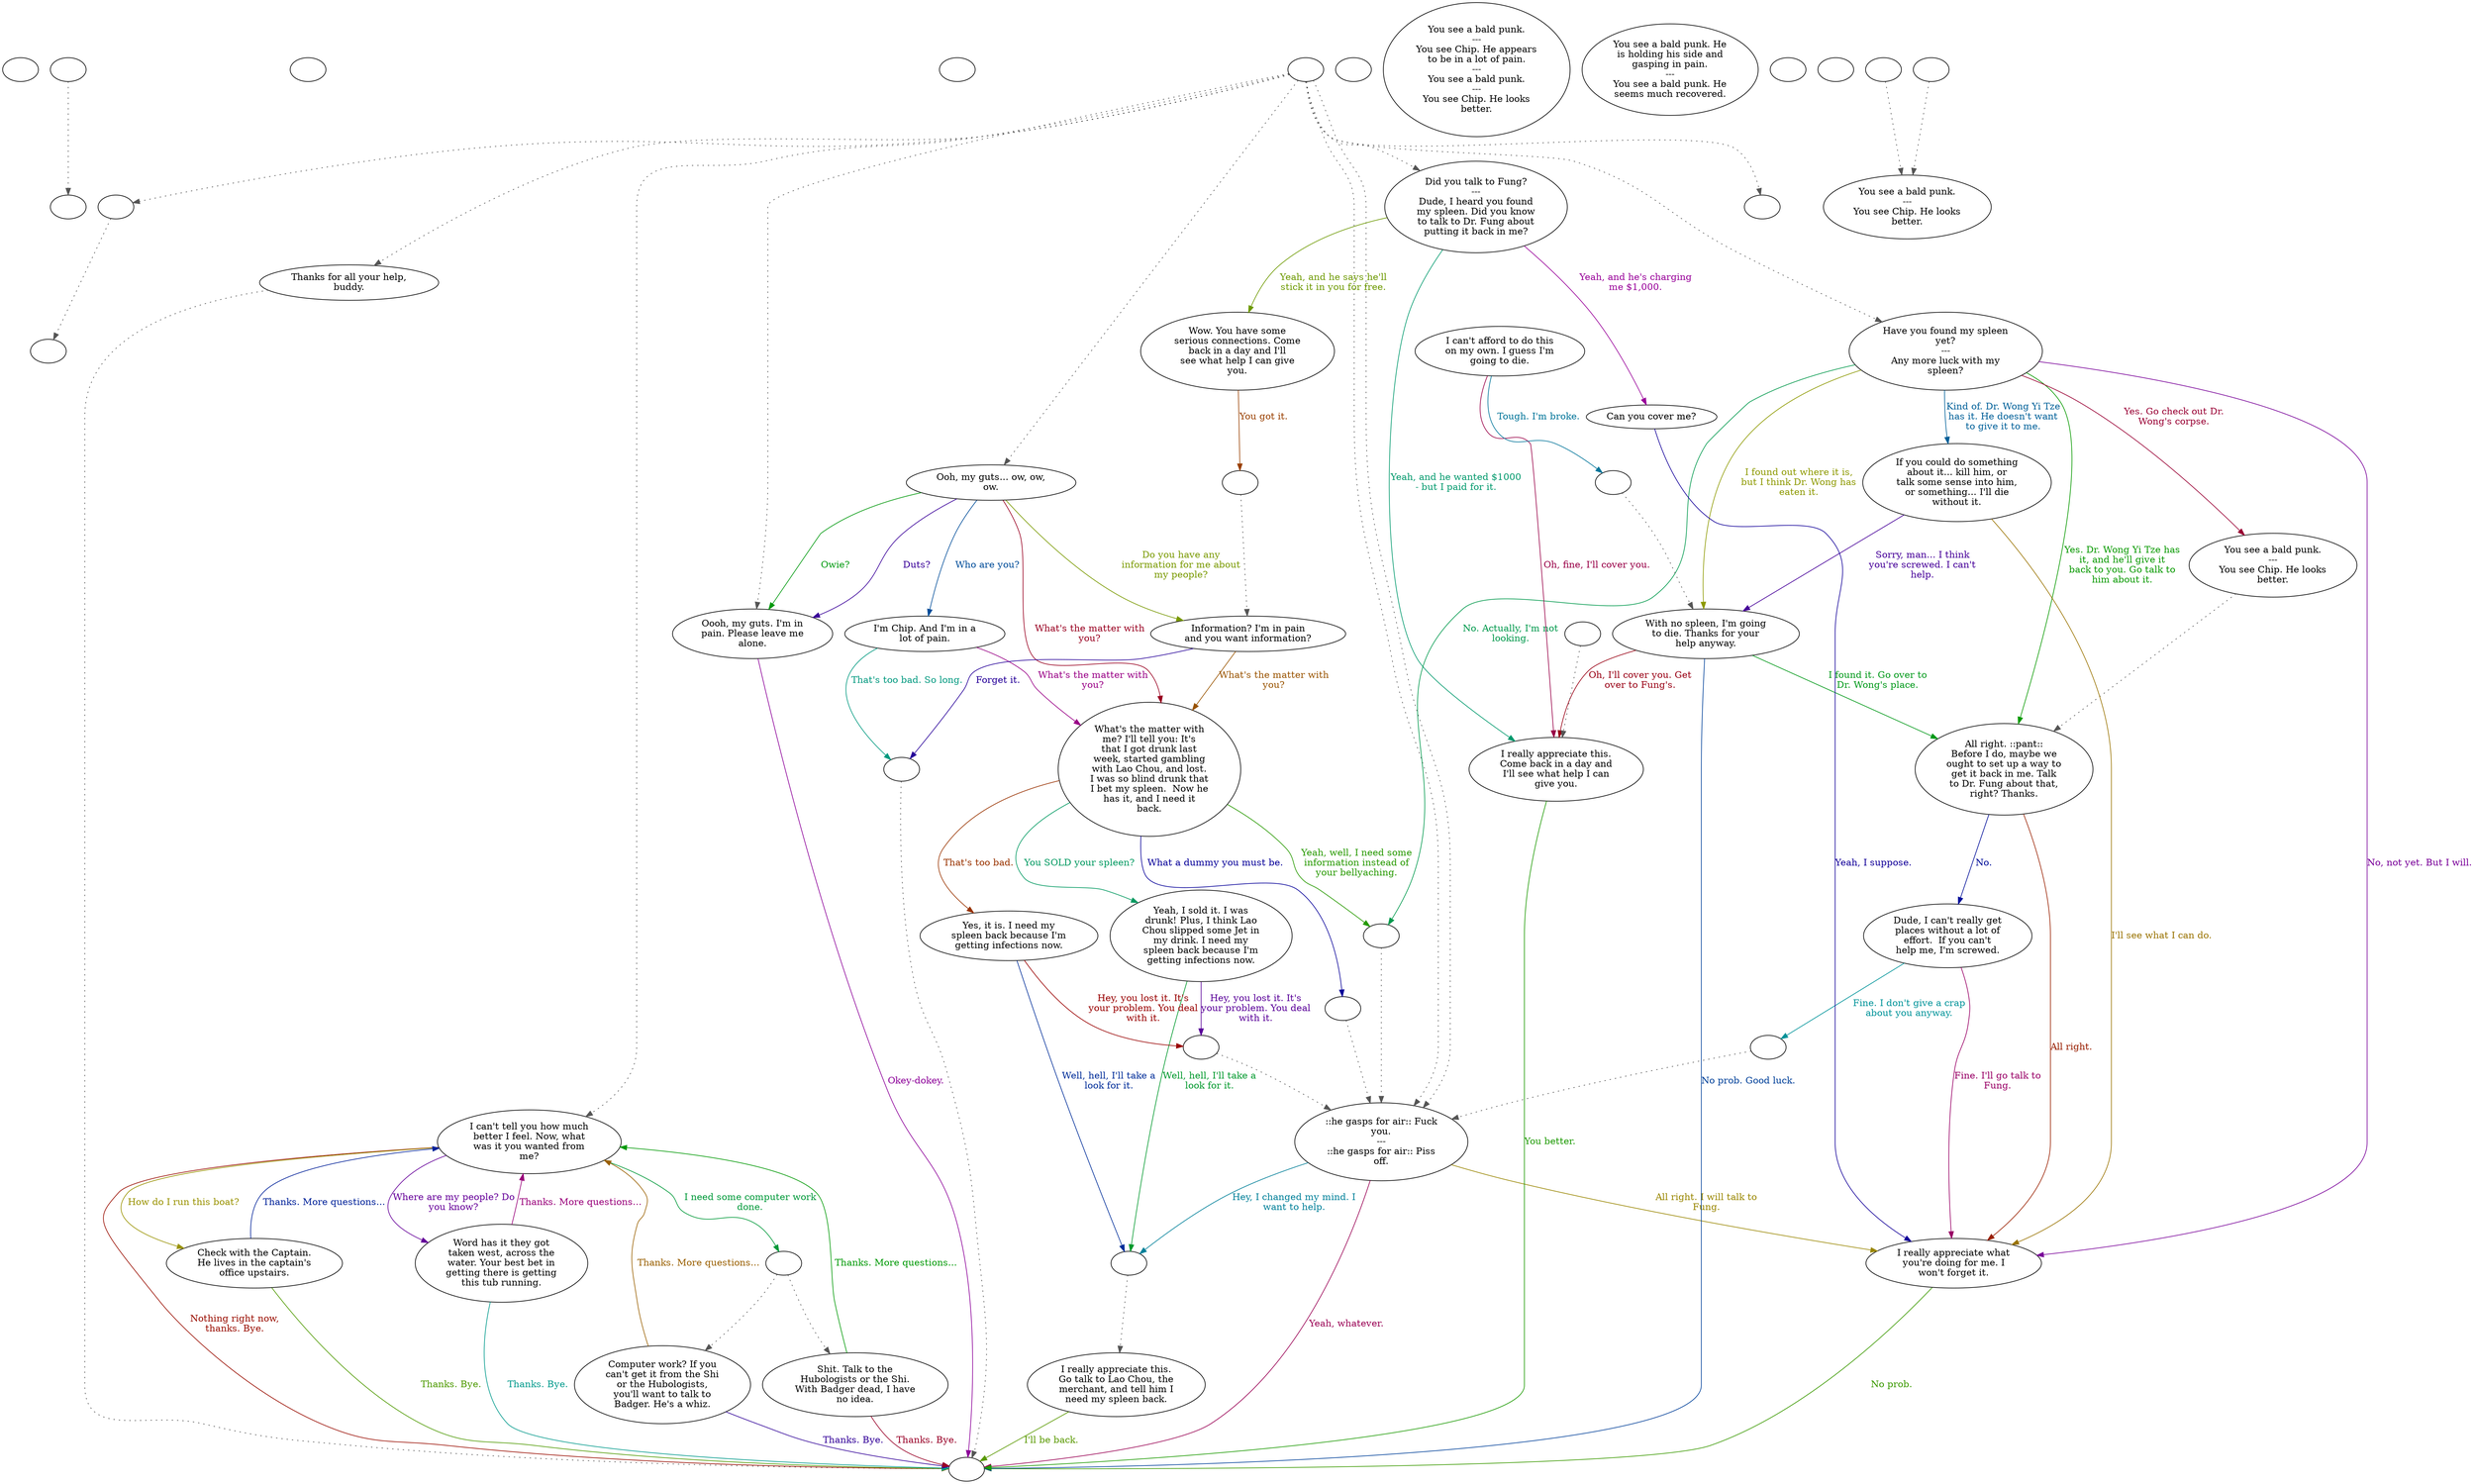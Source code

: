 digraph fcchip {
  "checkPartyMembersNearDoor" [style=filled       fillcolor="#FFFFFF"       color="#000000"]
  "checkPartyMembersNearDoor" [label=""]
  "old_pickup_p_proc" [style=filled       fillcolor="#FFFFFF"       color="#000000"]
  "old_pickup_p_proc" [label=""]
  "pickup_p_proc" [style=filled       fillcolor="#FFFFFF"       color="#000000"]
  "pickup_p_proc" -> "old_pickup_p_proc" [style=dotted color="#555555"]
  "pickup_p_proc" [label=""]
  "start" [style=filled       fillcolor="#FFFFFF"       color="#000000"]
  "start" [label=""]
  "critter_p_proc" [style=filled       fillcolor="#FFFFFF"       color="#000000"]
  "critter_p_proc" [label=""]
  "talk_p_proc" [style=filled       fillcolor="#FFFFFF"       color="#000000"]
  "talk_p_proc" -> "Node026" [style=dotted color="#555555"]
  "talk_p_proc" -> "Node027" [style=dotted color="#555555"]
  "talk_p_proc" -> "Node021" [style=dotted color="#555555"]
  "talk_p_proc" -> "Node004" [style=dotted color="#555555"]
  "talk_p_proc" -> "Node016" [style=dotted color="#555555"]
  "talk_p_proc" -> "Node010" [style=dotted color="#555555"]
  "talk_p_proc" -> "Node002" [style=dotted color="#555555"]
  "talk_p_proc" -> "Node004" [style=dotted color="#555555"]
  "talk_p_proc" -> "Node001" [style=dotted color="#555555"]
  "talk_p_proc" -> "GoGetSpleen" [style=dotted color="#555555"]
  "talk_p_proc" [label=""]
  "destroy_p_proc" [style=filled       fillcolor="#FFFFFF"       color="#000000"]
  "destroy_p_proc" [label=""]
  "look_at_p_proc" [style=filled       fillcolor="#FFFFFF"       color="#000000"]
  "look_at_p_proc" [label="You see a bald punk.\n---\nYou see Chip. He appears\nto be in a lot of pain.\n---\nYou see a bald punk.\n---\nYou see Chip. He looks\nbetter."]
  "description_p_proc" [style=filled       fillcolor="#FFFFFF"       color="#000000"]
  "description_p_proc" [label="You see a bald punk. He\nis holding his side and\ngasping in pain.\n---\nYou see a bald punk. He\nseems much recovered."]
  "use_skill_on_p_proc" [style=filled       fillcolor="#FFFFFF"       color="#000000"]
  "use_skill_on_p_proc" [label=""]
  "damage_p_proc" [style=filled       fillcolor="#FFFFFF"       color="#000000"]
  "damage_p_proc" [label=""]
  "map_enter_p_proc" [style=filled       fillcolor="#FFFFFF"       color="#000000"]
  "map_enter_p_proc" -> "CheckLoad" [style=dotted color="#555555"]
  "map_enter_p_proc" [label=""]
  "timed_event_p_proc" [style=filled       fillcolor="#FFFFFF"       color="#000000"]
  "timed_event_p_proc" -> "CheckLoad" [style=dotted color="#555555"]
  "timed_event_p_proc" [label=""]
  "Node998" [style=filled       fillcolor="#FFFFFF"       color="#000000"]
  "Node998" [label=""]
  "Node999" [style=filled       fillcolor="#FFFFFF"       color="#000000"]
  "Node999" [label=""]
  "Node001" [style=filled       fillcolor="#FFFFFF"       color="#000000"]
  "Node001" [label="Ooh, my guts... ow, ow,\now."]
  "Node001" -> "Node002" [label="Duts?" color="#390099" fontcolor="#390099"]
  "Node001" -> "Node002" [label="Owie?" color="#00990D" fontcolor="#00990D"]
  "Node001" -> "Node003" [label="What's the matter with\nyou?" color="#990020" fontcolor="#990020"]
  "Node001" -> "Node008" [label="Who are you?" color="#004C99" fontcolor="#004C99"]
  "Node001" -> "Node009" [label="Do you have any\ninformation for me about\nmy people?" color="#799900" fontcolor="#799900"]
  "Node002" [style=filled       fillcolor="#FFFFFF"       color="#000000"]
  "Node002" [label="Oooh, my guts. I'm in\npain. Please leave me\nalone."]
  "Node002" -> "Node999" [label="Okey-dokey." color="#8C0099" fontcolor="#8C0099"]
  "Node003" [style=filled       fillcolor="#FFFFFF"       color="#000000"]
  "Node003" [label="What's the matter with\nme? I'll tell you: It's\nthat I got drunk last\nweek, started gambling\nwith Lao Chou, and lost.\nI was so blind drunk that\nI bet my spleen.  Now he\nhas it, and I need it\nback."]
  "Node003" -> "Node005" [label="You SOLD your spleen?" color="#009960" fontcolor="#009960"]
  "Node003" -> "Node006" [label="That's too bad." color="#993300" fontcolor="#993300"]
  "Node003" -> "Node004b" [label="What a dummy you must be." color="#060099" fontcolor="#060099"]
  "Node003" -> "Node004a" [label="Yeah, well, I need some\ninformation instead of\nyour bellyaching." color="#269900" fontcolor="#269900"]
  "Node004" [style=filled       fillcolor="#FFFFFF"       color="#000000"]
  "Node004" [label="::he gasps for air:: Fuck\nyou.\n---\n::he gasps for air:: Piss\noff."]
  "Node004" -> "Node999" [label="Yeah, whatever." color="#990053" fontcolor="#990053"]
  "Node004" -> "Node007a" [label="Hey, I changed my mind. I\nwant to help." color="#008099" fontcolor="#008099"]
  "Node004" -> "Node012" [label="All right. I will talk to\nFung." color="#998600" fontcolor="#998600"]
  "Node005" [style=filled       fillcolor="#FFFFFF"       color="#000000"]
  "Node005" [label="Yeah, I sold it. I was\ndrunk! Plus, I think Lao\nChou slipped some Jet in\nmy drink. I need my\nspleen back because I'm\ngetting infections now."]
  "Node005" -> "Node004c" [label="Hey, you lost it. It's\nyour problem. You deal\nwith it." color="#590099" fontcolor="#590099"]
  "Node005" -> "Node007a" [label="Well, hell, I'll take a\nlook for it." color="#00992C" fontcolor="#00992C"]
  "Node006" [style=filled       fillcolor="#FFFFFF"       color="#000000"]
  "Node006" [label="Yes, it is. I need my\nspleen back because I'm\ngetting infections now."]
  "Node006" -> "Node004c" [label="Hey, you lost it. It's\nyour problem. You deal\nwith it." color="#990000" fontcolor="#990000"]
  "Node006" -> "Node007a" [label="Well, hell, I'll take a\nlook for it." color="#002D99" fontcolor="#002D99"]
  "Node007" [style=filled       fillcolor="#FFFFFF"       color="#000000"]
  "Node007" [label="I really appreciate this.\nGo talk to Lao Chou, the\nmerchant, and tell him I\nneed my spleen back."]
  "Node007" -> "Node999" [label="I'll be back." color="#599900" fontcolor="#599900"]
  "Node008" [style=filled       fillcolor="#FFFFFF"       color="#000000"]
  "Node008" [label="I'm Chip. And I'm in a\nlot of pain."]
  "Node008" -> "Node003" [label="What's the matter with\nyou?" color="#990086" fontcolor="#990086"]
  "Node008" -> "Node999a" [label="That's too bad. So long." color="#00997F" fontcolor="#00997F"]
  "Node009" [style=filled       fillcolor="#FFFFFF"       color="#000000"]
  "Node009" [label="Information? I'm in pain\nand you want information?"]
  "Node009" -> "Node003" [label="What's the matter with\nyou?" color="#995300" fontcolor="#995300"]
  "Node009" -> "Node999a" [label="Forget it." color="#260099" fontcolor="#260099"]
  "Node010" [style=filled       fillcolor="#FFFFFF"       color="#000000"]
  "Node010" [label="Have you found my spleen\nyet?\n---\nAny more luck with my\nspleen?"]
  "Node010" -> "Node011" [label="Yes. Dr. Wong Yi Tze has\nit, and he'll give it\nback to you. Go talk to\nhim about it." color="#079900" fontcolor="#079900"]
  "Node010" -> "Node011a" [label="Yes. Go check out Dr.\nWong's corpse." color="#990033" fontcolor="#990033"]
  "Node010" -> "Node014" [label="Kind of. Dr. Wong Yi Tze\nhas it. He doesn't want\nto give it to me." color="#006099" fontcolor="#006099"]
  "Node010" -> "Node015" [label="I found out where it is,\nbut I think Dr. Wong has\neaten it." color="#8D9900" fontcolor="#8D9900"]
  "Node010" -> "Node012" [label="No, not yet. But I will." color="#790099" fontcolor="#790099"]
  "Node010" -> "Node004a" [label="No. Actually, I'm not\nlooking." color="#00994C" fontcolor="#00994C"]
  "Node011" [style=filled       fillcolor="#FFFFFF"       color="#000000"]
  "Node011" [label="All right. ::pant::\nBefore I do, maybe we\nought to set up a way to\nget it back in me. Talk\nto Dr. Fung about that,\nright? Thanks."]
  "Node011" -> "Node012" [label="All right." color="#991F00" fontcolor="#991F00"]
  "Node011" -> "Node013" [label="No." color="#000D99" fontcolor="#000D99"]
  "Node012" [style=filled       fillcolor="#FFFFFF"       color="#000000"]
  "Node012" [label="I really appreciate what\nyou're doing for me. I\nwon't forget it."]
  "Node012" -> "Node999" [label="No prob." color="#3A9900" fontcolor="#3A9900"]
  "Node013" [style=filled       fillcolor="#FFFFFF"       color="#000000"]
  "Node013" [label="Dude, I can't really get\nplaces without a lot of\neffort.  If you can't\nhelp me, I'm screwed."]
  "Node013" -> "Node012" [label="Fine. I'll go talk to\nFung." color="#990066" fontcolor="#990066"]
  "Node013" -> "Node004z" [label="Fine. I don't give a crap\nabout you anyway." color="#009399" fontcolor="#009399"]
  "Node014" [style=filled       fillcolor="#FFFFFF"       color="#000000"]
  "Node014" [label="If you could do something\nabout it... kill him, or\ntalk some sense into him,\nor something... I'll die\nwithout it."]
  "Node014" -> "Node012" [label="I'll see what I can do." color="#997200" fontcolor="#997200"]
  "Node014" -> "Node015" [label="Sorry, man... I think\nyou're screwed. I can't\nhelp." color="#460099" fontcolor="#460099"]
  "Node015" [style=filled       fillcolor="#FFFFFF"       color="#000000"]
  "Node015" [label="With no spleen, I'm going\nto die. Thanks for your\nhelp anyway."]
  "Node015" -> "Node011" [label="I found it. Go over to\nDr. Wong's place." color="#009919" fontcolor="#009919"]
  "Node015" -> "Node019" [label="Oh, I'll cover you. Get\nover to Fung's." color="#990014" fontcolor="#990014"]
  "Node015" -> "Node999" [label="No prob. Good luck." color="#004099" fontcolor="#004099"]
  "Node016" [style=filled       fillcolor="#FFFFFF"       color="#000000"]
  "Node016" [label="Did you talk to Fung?\n---\nDude, I heard you found\nmy spleen. Did you know\nto talk to Dr. Fung about\nputting it back in me?"]
  "Node016" -> "Node017" [label="Yeah, and he says he'll\nstick it in you for free." color="#6D9900" fontcolor="#6D9900"]
  "Node016" -> "Node018" [label="Yeah, and he's charging\nme $1,000." color="#980099" fontcolor="#980099"]
  "Node016" -> "Node019" [label="Yeah, and he wanted $1000\n- but I paid for it." color="#00996C" fontcolor="#00996C"]
  "Node017" [style=filled       fillcolor="#FFFFFF"       color="#000000"]
  "Node017" [label="Wow. You have some\nserious connections. Come\nback in a day and I'll\nsee what help I can give\nyou."]
  "Node017" -> "NodeWalk" [label="You got it." color="#993F00" fontcolor="#993F00"]
  "Node018" [style=filled       fillcolor="#FFFFFF"       color="#000000"]
  "Node018" [label="Can you cover me?"]
  "Node018" -> "Node012" [label="Yeah, I suppose." color="#120099" fontcolor="#120099"]
  "Node019" [style=filled       fillcolor="#FFFFFF"       color="#000000"]
  "Node019" [label="I really appreciate this.\nCome back in a day and\nI'll see what help I can\ngive you."]
  "Node019" -> "Node999" [label="You better." color="#1A9900" fontcolor="#1A9900"]
  "Node020" [style=filled       fillcolor="#FFFFFF"       color="#000000"]
  "Node020" [label="I can't afford to do this\non my own. I guess I'm\ngoing to die."]
  "Node020" -> "Node019" [label="Oh, fine, I'll cover you." color="#990047" fontcolor="#990047"]
  "Node020" -> "Node015a" [label="Tough. I'm broke." color="#007499" fontcolor="#007499"]
  "Node021" [style=filled       fillcolor="#FFFFFF"       color="#000000"]
  "Node021" [label="I can't tell you how much\nbetter I feel. Now, what\nwas it you wanted from\nme?"]
  "Node021" -> "Node022" [label="How do I run this boat?" color="#999200" fontcolor="#999200"]
  "Node021" -> "Node023" [label="Where are my people? Do\nyou know?" color="#650099" fontcolor="#650099"]
  "Node021" -> "Node2524" [label="I need some computer work\ndone." color="#009939" fontcolor="#009939"]
  "Node021" -> "Node999" [label="Nothing right now,\nthanks. Bye." color="#990C00" fontcolor="#990C00"]
  "Node022" [style=filled       fillcolor="#FFFFFF"       color="#000000"]
  "Node022" [label="Check with the Captain.\nHe lives in the captain's\noffice upstairs."]
  "Node022" -> "Node021" [label="Thanks. More questions..." color="#002199" fontcolor="#002199"]
  "Node022" -> "Node999" [label="Thanks. Bye." color="#4D9900" fontcolor="#4D9900"]
  "Node023" [style=filled       fillcolor="#FFFFFF"       color="#000000"]
  "Node023" [label="Word has it they got\ntaken west, across the\nwater. Your best bet in\ngetting there is getting\nthis tub running."]
  "Node023" -> "Node021" [label="Thanks. More questions..." color="#99007A" fontcolor="#99007A"]
  "Node023" -> "Node999" [label="Thanks. Bye." color="#00998B" fontcolor="#00998B"]
  "Node024" [style=filled       fillcolor="#FFFFFF"       color="#000000"]
  "Node024" [label="Computer work? If you\ncan't get it from the Shi\nor the Hubologists,\nyou'll want to talk to\nBadger. He's a whiz."]
  "Node024" -> "Node021" [label="Thanks. More questions..." color="#995F00" fontcolor="#995F00"]
  "Node024" -> "Node999" [label="Thanks. Bye." color="#320099" fontcolor="#320099"]
  "Node025" [style=filled       fillcolor="#FFFFFF"       color="#000000"]
  "Node025" [label="Shit. Talk to the\nHubologists or the Shi.\nWith Badger dead, I have\nno idea."]
  "Node025" -> "Node021" [label="Thanks. More questions..." color="#009905" fontcolor="#009905"]
  "Node025" -> "Node999" [label="Thanks. Bye." color="#990027" fontcolor="#990027"]
  "Node026" [style=filled       fillcolor="#FFFFFF"       color="#000000"]
  "Node026" -> "Node998" [style=dotted color="#555555"]
  "Node026" [label=""]
  "Node027" [style=filled       fillcolor="#FFFFFF"       color="#000000"]
  "Node027" -> "Node999" [style=dotted color="#555555"]
  "Node027" [label="Thanks for all your help,\nbuddy."]
  "CheckLoad" [style=filled       fillcolor="#FFFFFF"       color="#000000"]
  "CheckLoad" [label="You see a bald punk.\n---\nYou see Chip. He looks\nbetter."]
  "GoGetSpleen" [style=filled       fillcolor="#FFFFFF"       color="#000000"]
  "GoGetSpleen" [label=""]
  "Node004a" [style=filled       fillcolor="#FFFFFF"       color="#000000"]
  "Node004a" -> "Node004" [style=dotted color="#555555"]
  "Node004a" [label=""]
  "NodeWalk" [style=filled       fillcolor="#FFFFFF"       color="#000000"]
  "NodeWalk" -> "Node009" [style=dotted color="#555555"]
  "NodeWalk" [label=""]
  "Node004b" [style=filled       fillcolor="#FFFFFF"       color="#000000"]
  "Node004b" -> "Node004" [style=dotted color="#555555"]
  "Node004b" [label=""]
  "Node007a" [style=filled       fillcolor="#FFFFFF"       color="#000000"]
  "Node007a" -> "Node007" [style=dotted color="#555555"]
  "Node007a" [label=""]
  "Node004c" [style=filled       fillcolor="#FFFFFF"       color="#000000"]
  "Node004c" -> "Node004" [style=dotted color="#555555"]
  "Node004c" [label=""]
  "Node999a" [style=filled       fillcolor="#FFFFFF"       color="#000000"]
  "Node999a" -> "Node999" [style=dotted color="#555555"]
  "Node999a" [label=""]
  "Node011a" [style=filled       fillcolor="#FFFFFF"       color="#000000"]
  "Node011a" -> "Node011" [style=dotted color="#555555"]
  "Node011a" [label="You see a bald punk.\n---\nYou see Chip. He looks\nbetter."]
  "Node004z" [style=filled       fillcolor="#FFFFFF"       color="#000000"]
  "Node004z" -> "Node004" [style=dotted color="#555555"]
  "Node004z" [label=""]
  "Node019a" [style=filled       fillcolor="#FFFFFF"       color="#000000"]
  "Node019a" -> "Node019" [style=dotted color="#555555"]
  "Node019a" [label=""]
  "Node015a" [style=filled       fillcolor="#FFFFFF"       color="#000000"]
  "Node015a" -> "Node015" [style=dotted color="#555555"]
  "Node015a" [label=""]
  "Node2524" [style=filled       fillcolor="#FFFFFF"       color="#000000"]
  "Node2524" -> "Node025" [style=dotted color="#555555"]
  "Node2524" -> "Node024" [style=dotted color="#555555"]
  "Node2524" [label=""]
}